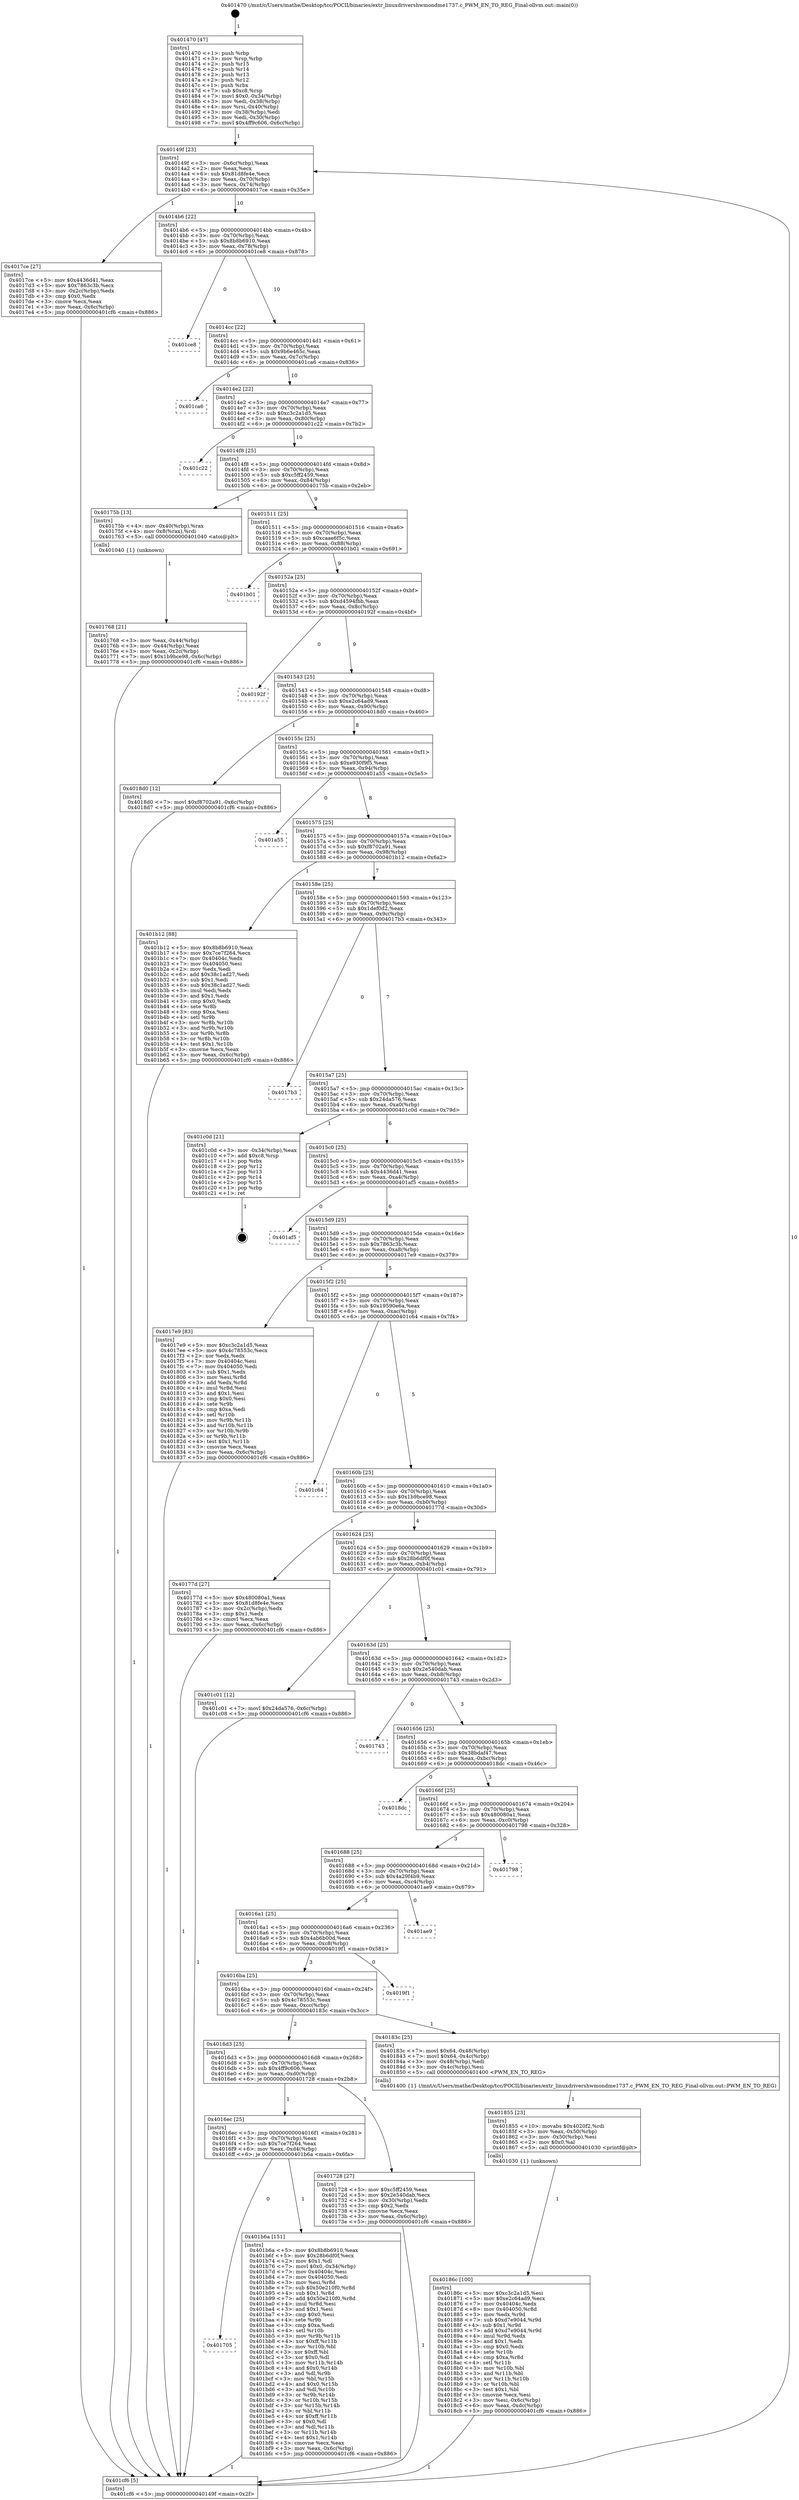digraph "0x401470" {
  label = "0x401470 (/mnt/c/Users/mathe/Desktop/tcc/POCII/binaries/extr_linuxdrivershwmondme1737.c_PWM_EN_TO_REG_Final-ollvm.out::main(0))"
  labelloc = "t"
  node[shape=record]

  Entry [label="",width=0.3,height=0.3,shape=circle,fillcolor=black,style=filled]
  "0x40149f" [label="{
     0x40149f [23]\l
     | [instrs]\l
     &nbsp;&nbsp;0x40149f \<+3\>: mov -0x6c(%rbp),%eax\l
     &nbsp;&nbsp;0x4014a2 \<+2\>: mov %eax,%ecx\l
     &nbsp;&nbsp;0x4014a4 \<+6\>: sub $0x81d8fe4e,%ecx\l
     &nbsp;&nbsp;0x4014aa \<+3\>: mov %eax,-0x70(%rbp)\l
     &nbsp;&nbsp;0x4014ad \<+3\>: mov %ecx,-0x74(%rbp)\l
     &nbsp;&nbsp;0x4014b0 \<+6\>: je 00000000004017ce \<main+0x35e\>\l
  }"]
  "0x4017ce" [label="{
     0x4017ce [27]\l
     | [instrs]\l
     &nbsp;&nbsp;0x4017ce \<+5\>: mov $0x4436d41,%eax\l
     &nbsp;&nbsp;0x4017d3 \<+5\>: mov $0x7863c3b,%ecx\l
     &nbsp;&nbsp;0x4017d8 \<+3\>: mov -0x2c(%rbp),%edx\l
     &nbsp;&nbsp;0x4017db \<+3\>: cmp $0x0,%edx\l
     &nbsp;&nbsp;0x4017de \<+3\>: cmove %ecx,%eax\l
     &nbsp;&nbsp;0x4017e1 \<+3\>: mov %eax,-0x6c(%rbp)\l
     &nbsp;&nbsp;0x4017e4 \<+5\>: jmp 0000000000401cf6 \<main+0x886\>\l
  }"]
  "0x4014b6" [label="{
     0x4014b6 [22]\l
     | [instrs]\l
     &nbsp;&nbsp;0x4014b6 \<+5\>: jmp 00000000004014bb \<main+0x4b\>\l
     &nbsp;&nbsp;0x4014bb \<+3\>: mov -0x70(%rbp),%eax\l
     &nbsp;&nbsp;0x4014be \<+5\>: sub $0x8b8b6910,%eax\l
     &nbsp;&nbsp;0x4014c3 \<+3\>: mov %eax,-0x78(%rbp)\l
     &nbsp;&nbsp;0x4014c6 \<+6\>: je 0000000000401ce8 \<main+0x878\>\l
  }"]
  Exit [label="",width=0.3,height=0.3,shape=circle,fillcolor=black,style=filled,peripheries=2]
  "0x401ce8" [label="{
     0x401ce8\l
  }", style=dashed]
  "0x4014cc" [label="{
     0x4014cc [22]\l
     | [instrs]\l
     &nbsp;&nbsp;0x4014cc \<+5\>: jmp 00000000004014d1 \<main+0x61\>\l
     &nbsp;&nbsp;0x4014d1 \<+3\>: mov -0x70(%rbp),%eax\l
     &nbsp;&nbsp;0x4014d4 \<+5\>: sub $0x9b6e465c,%eax\l
     &nbsp;&nbsp;0x4014d9 \<+3\>: mov %eax,-0x7c(%rbp)\l
     &nbsp;&nbsp;0x4014dc \<+6\>: je 0000000000401ca6 \<main+0x836\>\l
  }"]
  "0x401705" [label="{
     0x401705\l
  }", style=dashed]
  "0x401ca6" [label="{
     0x401ca6\l
  }", style=dashed]
  "0x4014e2" [label="{
     0x4014e2 [22]\l
     | [instrs]\l
     &nbsp;&nbsp;0x4014e2 \<+5\>: jmp 00000000004014e7 \<main+0x77\>\l
     &nbsp;&nbsp;0x4014e7 \<+3\>: mov -0x70(%rbp),%eax\l
     &nbsp;&nbsp;0x4014ea \<+5\>: sub $0xc3c2a1d5,%eax\l
     &nbsp;&nbsp;0x4014ef \<+3\>: mov %eax,-0x80(%rbp)\l
     &nbsp;&nbsp;0x4014f2 \<+6\>: je 0000000000401c22 \<main+0x7b2\>\l
  }"]
  "0x401b6a" [label="{
     0x401b6a [151]\l
     | [instrs]\l
     &nbsp;&nbsp;0x401b6a \<+5\>: mov $0x8b8b6910,%eax\l
     &nbsp;&nbsp;0x401b6f \<+5\>: mov $0x28b6df0f,%ecx\l
     &nbsp;&nbsp;0x401b74 \<+2\>: mov $0x1,%dl\l
     &nbsp;&nbsp;0x401b76 \<+7\>: movl $0x0,-0x34(%rbp)\l
     &nbsp;&nbsp;0x401b7d \<+7\>: mov 0x40404c,%esi\l
     &nbsp;&nbsp;0x401b84 \<+7\>: mov 0x404050,%edi\l
     &nbsp;&nbsp;0x401b8b \<+3\>: mov %esi,%r8d\l
     &nbsp;&nbsp;0x401b8e \<+7\>: sub $0x50e210f0,%r8d\l
     &nbsp;&nbsp;0x401b95 \<+4\>: sub $0x1,%r8d\l
     &nbsp;&nbsp;0x401b99 \<+7\>: add $0x50e210f0,%r8d\l
     &nbsp;&nbsp;0x401ba0 \<+4\>: imul %r8d,%esi\l
     &nbsp;&nbsp;0x401ba4 \<+3\>: and $0x1,%esi\l
     &nbsp;&nbsp;0x401ba7 \<+3\>: cmp $0x0,%esi\l
     &nbsp;&nbsp;0x401baa \<+4\>: sete %r9b\l
     &nbsp;&nbsp;0x401bae \<+3\>: cmp $0xa,%edi\l
     &nbsp;&nbsp;0x401bb1 \<+4\>: setl %r10b\l
     &nbsp;&nbsp;0x401bb5 \<+3\>: mov %r9b,%r11b\l
     &nbsp;&nbsp;0x401bb8 \<+4\>: xor $0xff,%r11b\l
     &nbsp;&nbsp;0x401bbc \<+3\>: mov %r10b,%bl\l
     &nbsp;&nbsp;0x401bbf \<+3\>: xor $0xff,%bl\l
     &nbsp;&nbsp;0x401bc2 \<+3\>: xor $0x0,%dl\l
     &nbsp;&nbsp;0x401bc5 \<+3\>: mov %r11b,%r14b\l
     &nbsp;&nbsp;0x401bc8 \<+4\>: and $0x0,%r14b\l
     &nbsp;&nbsp;0x401bcc \<+3\>: and %dl,%r9b\l
     &nbsp;&nbsp;0x401bcf \<+3\>: mov %bl,%r15b\l
     &nbsp;&nbsp;0x401bd2 \<+4\>: and $0x0,%r15b\l
     &nbsp;&nbsp;0x401bd6 \<+3\>: and %dl,%r10b\l
     &nbsp;&nbsp;0x401bd9 \<+3\>: or %r9b,%r14b\l
     &nbsp;&nbsp;0x401bdc \<+3\>: or %r10b,%r15b\l
     &nbsp;&nbsp;0x401bdf \<+3\>: xor %r15b,%r14b\l
     &nbsp;&nbsp;0x401be2 \<+3\>: or %bl,%r11b\l
     &nbsp;&nbsp;0x401be5 \<+4\>: xor $0xff,%r11b\l
     &nbsp;&nbsp;0x401be9 \<+3\>: or $0x0,%dl\l
     &nbsp;&nbsp;0x401bec \<+3\>: and %dl,%r11b\l
     &nbsp;&nbsp;0x401bef \<+3\>: or %r11b,%r14b\l
     &nbsp;&nbsp;0x401bf2 \<+4\>: test $0x1,%r14b\l
     &nbsp;&nbsp;0x401bf6 \<+3\>: cmovne %ecx,%eax\l
     &nbsp;&nbsp;0x401bf9 \<+3\>: mov %eax,-0x6c(%rbp)\l
     &nbsp;&nbsp;0x401bfc \<+5\>: jmp 0000000000401cf6 \<main+0x886\>\l
  }"]
  "0x401c22" [label="{
     0x401c22\l
  }", style=dashed]
  "0x4014f8" [label="{
     0x4014f8 [25]\l
     | [instrs]\l
     &nbsp;&nbsp;0x4014f8 \<+5\>: jmp 00000000004014fd \<main+0x8d\>\l
     &nbsp;&nbsp;0x4014fd \<+3\>: mov -0x70(%rbp),%eax\l
     &nbsp;&nbsp;0x401500 \<+5\>: sub $0xc5ff2459,%eax\l
     &nbsp;&nbsp;0x401505 \<+6\>: mov %eax,-0x84(%rbp)\l
     &nbsp;&nbsp;0x40150b \<+6\>: je 000000000040175b \<main+0x2eb\>\l
  }"]
  "0x40186c" [label="{
     0x40186c [100]\l
     | [instrs]\l
     &nbsp;&nbsp;0x40186c \<+5\>: mov $0xc3c2a1d5,%esi\l
     &nbsp;&nbsp;0x401871 \<+5\>: mov $0xe2c64ad9,%ecx\l
     &nbsp;&nbsp;0x401876 \<+7\>: mov 0x40404c,%edx\l
     &nbsp;&nbsp;0x40187d \<+8\>: mov 0x404050,%r8d\l
     &nbsp;&nbsp;0x401885 \<+3\>: mov %edx,%r9d\l
     &nbsp;&nbsp;0x401888 \<+7\>: sub $0xd7e9044,%r9d\l
     &nbsp;&nbsp;0x40188f \<+4\>: sub $0x1,%r9d\l
     &nbsp;&nbsp;0x401893 \<+7\>: add $0xd7e9044,%r9d\l
     &nbsp;&nbsp;0x40189a \<+4\>: imul %r9d,%edx\l
     &nbsp;&nbsp;0x40189e \<+3\>: and $0x1,%edx\l
     &nbsp;&nbsp;0x4018a1 \<+3\>: cmp $0x0,%edx\l
     &nbsp;&nbsp;0x4018a4 \<+4\>: sete %r10b\l
     &nbsp;&nbsp;0x4018a8 \<+4\>: cmp $0xa,%r8d\l
     &nbsp;&nbsp;0x4018ac \<+4\>: setl %r11b\l
     &nbsp;&nbsp;0x4018b0 \<+3\>: mov %r10b,%bl\l
     &nbsp;&nbsp;0x4018b3 \<+3\>: and %r11b,%bl\l
     &nbsp;&nbsp;0x4018b6 \<+3\>: xor %r11b,%r10b\l
     &nbsp;&nbsp;0x4018b9 \<+3\>: or %r10b,%bl\l
     &nbsp;&nbsp;0x4018bc \<+3\>: test $0x1,%bl\l
     &nbsp;&nbsp;0x4018bf \<+3\>: cmovne %ecx,%esi\l
     &nbsp;&nbsp;0x4018c2 \<+3\>: mov %esi,-0x6c(%rbp)\l
     &nbsp;&nbsp;0x4018c5 \<+6\>: mov %eax,-0xdc(%rbp)\l
     &nbsp;&nbsp;0x4018cb \<+5\>: jmp 0000000000401cf6 \<main+0x886\>\l
  }"]
  "0x40175b" [label="{
     0x40175b [13]\l
     | [instrs]\l
     &nbsp;&nbsp;0x40175b \<+4\>: mov -0x40(%rbp),%rax\l
     &nbsp;&nbsp;0x40175f \<+4\>: mov 0x8(%rax),%rdi\l
     &nbsp;&nbsp;0x401763 \<+5\>: call 0000000000401040 \<atoi@plt\>\l
     | [calls]\l
     &nbsp;&nbsp;0x401040 \{1\} (unknown)\l
  }"]
  "0x401511" [label="{
     0x401511 [25]\l
     | [instrs]\l
     &nbsp;&nbsp;0x401511 \<+5\>: jmp 0000000000401516 \<main+0xa6\>\l
     &nbsp;&nbsp;0x401516 \<+3\>: mov -0x70(%rbp),%eax\l
     &nbsp;&nbsp;0x401519 \<+5\>: sub $0xcaae6f5c,%eax\l
     &nbsp;&nbsp;0x40151e \<+6\>: mov %eax,-0x88(%rbp)\l
     &nbsp;&nbsp;0x401524 \<+6\>: je 0000000000401b01 \<main+0x691\>\l
  }"]
  "0x401855" [label="{
     0x401855 [23]\l
     | [instrs]\l
     &nbsp;&nbsp;0x401855 \<+10\>: movabs $0x4020f2,%rdi\l
     &nbsp;&nbsp;0x40185f \<+3\>: mov %eax,-0x50(%rbp)\l
     &nbsp;&nbsp;0x401862 \<+3\>: mov -0x50(%rbp),%esi\l
     &nbsp;&nbsp;0x401865 \<+2\>: mov $0x0,%al\l
     &nbsp;&nbsp;0x401867 \<+5\>: call 0000000000401030 \<printf@plt\>\l
     | [calls]\l
     &nbsp;&nbsp;0x401030 \{1\} (unknown)\l
  }"]
  "0x401b01" [label="{
     0x401b01\l
  }", style=dashed]
  "0x40152a" [label="{
     0x40152a [25]\l
     | [instrs]\l
     &nbsp;&nbsp;0x40152a \<+5\>: jmp 000000000040152f \<main+0xbf\>\l
     &nbsp;&nbsp;0x40152f \<+3\>: mov -0x70(%rbp),%eax\l
     &nbsp;&nbsp;0x401532 \<+5\>: sub $0xd4594fbb,%eax\l
     &nbsp;&nbsp;0x401537 \<+6\>: mov %eax,-0x8c(%rbp)\l
     &nbsp;&nbsp;0x40153d \<+6\>: je 000000000040192f \<main+0x4bf\>\l
  }"]
  "0x401768" [label="{
     0x401768 [21]\l
     | [instrs]\l
     &nbsp;&nbsp;0x401768 \<+3\>: mov %eax,-0x44(%rbp)\l
     &nbsp;&nbsp;0x40176b \<+3\>: mov -0x44(%rbp),%eax\l
     &nbsp;&nbsp;0x40176e \<+3\>: mov %eax,-0x2c(%rbp)\l
     &nbsp;&nbsp;0x401771 \<+7\>: movl $0x1b9bce98,-0x6c(%rbp)\l
     &nbsp;&nbsp;0x401778 \<+5\>: jmp 0000000000401cf6 \<main+0x886\>\l
  }"]
  "0x40192f" [label="{
     0x40192f\l
  }", style=dashed]
  "0x401543" [label="{
     0x401543 [25]\l
     | [instrs]\l
     &nbsp;&nbsp;0x401543 \<+5\>: jmp 0000000000401548 \<main+0xd8\>\l
     &nbsp;&nbsp;0x401548 \<+3\>: mov -0x70(%rbp),%eax\l
     &nbsp;&nbsp;0x40154b \<+5\>: sub $0xe2c64ad9,%eax\l
     &nbsp;&nbsp;0x401550 \<+6\>: mov %eax,-0x90(%rbp)\l
     &nbsp;&nbsp;0x401556 \<+6\>: je 00000000004018d0 \<main+0x460\>\l
  }"]
  "0x401470" [label="{
     0x401470 [47]\l
     | [instrs]\l
     &nbsp;&nbsp;0x401470 \<+1\>: push %rbp\l
     &nbsp;&nbsp;0x401471 \<+3\>: mov %rsp,%rbp\l
     &nbsp;&nbsp;0x401474 \<+2\>: push %r15\l
     &nbsp;&nbsp;0x401476 \<+2\>: push %r14\l
     &nbsp;&nbsp;0x401478 \<+2\>: push %r13\l
     &nbsp;&nbsp;0x40147a \<+2\>: push %r12\l
     &nbsp;&nbsp;0x40147c \<+1\>: push %rbx\l
     &nbsp;&nbsp;0x40147d \<+7\>: sub $0xc8,%rsp\l
     &nbsp;&nbsp;0x401484 \<+7\>: movl $0x0,-0x34(%rbp)\l
     &nbsp;&nbsp;0x40148b \<+3\>: mov %edi,-0x38(%rbp)\l
     &nbsp;&nbsp;0x40148e \<+4\>: mov %rsi,-0x40(%rbp)\l
     &nbsp;&nbsp;0x401492 \<+3\>: mov -0x38(%rbp),%edi\l
     &nbsp;&nbsp;0x401495 \<+3\>: mov %edi,-0x30(%rbp)\l
     &nbsp;&nbsp;0x401498 \<+7\>: movl $0x4ff9c606,-0x6c(%rbp)\l
  }"]
  "0x4018d0" [label="{
     0x4018d0 [12]\l
     | [instrs]\l
     &nbsp;&nbsp;0x4018d0 \<+7\>: movl $0xf8702a91,-0x6c(%rbp)\l
     &nbsp;&nbsp;0x4018d7 \<+5\>: jmp 0000000000401cf6 \<main+0x886\>\l
  }"]
  "0x40155c" [label="{
     0x40155c [25]\l
     | [instrs]\l
     &nbsp;&nbsp;0x40155c \<+5\>: jmp 0000000000401561 \<main+0xf1\>\l
     &nbsp;&nbsp;0x401561 \<+3\>: mov -0x70(%rbp),%eax\l
     &nbsp;&nbsp;0x401564 \<+5\>: sub $0xe930f9f5,%eax\l
     &nbsp;&nbsp;0x401569 \<+6\>: mov %eax,-0x94(%rbp)\l
     &nbsp;&nbsp;0x40156f \<+6\>: je 0000000000401a55 \<main+0x5e5\>\l
  }"]
  "0x401cf6" [label="{
     0x401cf6 [5]\l
     | [instrs]\l
     &nbsp;&nbsp;0x401cf6 \<+5\>: jmp 000000000040149f \<main+0x2f\>\l
  }"]
  "0x401a55" [label="{
     0x401a55\l
  }", style=dashed]
  "0x401575" [label="{
     0x401575 [25]\l
     | [instrs]\l
     &nbsp;&nbsp;0x401575 \<+5\>: jmp 000000000040157a \<main+0x10a\>\l
     &nbsp;&nbsp;0x40157a \<+3\>: mov -0x70(%rbp),%eax\l
     &nbsp;&nbsp;0x40157d \<+5\>: sub $0xf8702a91,%eax\l
     &nbsp;&nbsp;0x401582 \<+6\>: mov %eax,-0x98(%rbp)\l
     &nbsp;&nbsp;0x401588 \<+6\>: je 0000000000401b12 \<main+0x6a2\>\l
  }"]
  "0x4016ec" [label="{
     0x4016ec [25]\l
     | [instrs]\l
     &nbsp;&nbsp;0x4016ec \<+5\>: jmp 00000000004016f1 \<main+0x281\>\l
     &nbsp;&nbsp;0x4016f1 \<+3\>: mov -0x70(%rbp),%eax\l
     &nbsp;&nbsp;0x4016f4 \<+5\>: sub $0x7ce7f264,%eax\l
     &nbsp;&nbsp;0x4016f9 \<+6\>: mov %eax,-0xd4(%rbp)\l
     &nbsp;&nbsp;0x4016ff \<+6\>: je 0000000000401b6a \<main+0x6fa\>\l
  }"]
  "0x401b12" [label="{
     0x401b12 [88]\l
     | [instrs]\l
     &nbsp;&nbsp;0x401b12 \<+5\>: mov $0x8b8b6910,%eax\l
     &nbsp;&nbsp;0x401b17 \<+5\>: mov $0x7ce7f264,%ecx\l
     &nbsp;&nbsp;0x401b1c \<+7\>: mov 0x40404c,%edx\l
     &nbsp;&nbsp;0x401b23 \<+7\>: mov 0x404050,%esi\l
     &nbsp;&nbsp;0x401b2a \<+2\>: mov %edx,%edi\l
     &nbsp;&nbsp;0x401b2c \<+6\>: add $0x38c1ad27,%edi\l
     &nbsp;&nbsp;0x401b32 \<+3\>: sub $0x1,%edi\l
     &nbsp;&nbsp;0x401b35 \<+6\>: sub $0x38c1ad27,%edi\l
     &nbsp;&nbsp;0x401b3b \<+3\>: imul %edi,%edx\l
     &nbsp;&nbsp;0x401b3e \<+3\>: and $0x1,%edx\l
     &nbsp;&nbsp;0x401b41 \<+3\>: cmp $0x0,%edx\l
     &nbsp;&nbsp;0x401b44 \<+4\>: sete %r8b\l
     &nbsp;&nbsp;0x401b48 \<+3\>: cmp $0xa,%esi\l
     &nbsp;&nbsp;0x401b4b \<+4\>: setl %r9b\l
     &nbsp;&nbsp;0x401b4f \<+3\>: mov %r8b,%r10b\l
     &nbsp;&nbsp;0x401b52 \<+3\>: and %r9b,%r10b\l
     &nbsp;&nbsp;0x401b55 \<+3\>: xor %r9b,%r8b\l
     &nbsp;&nbsp;0x401b58 \<+3\>: or %r8b,%r10b\l
     &nbsp;&nbsp;0x401b5b \<+4\>: test $0x1,%r10b\l
     &nbsp;&nbsp;0x401b5f \<+3\>: cmovne %ecx,%eax\l
     &nbsp;&nbsp;0x401b62 \<+3\>: mov %eax,-0x6c(%rbp)\l
     &nbsp;&nbsp;0x401b65 \<+5\>: jmp 0000000000401cf6 \<main+0x886\>\l
  }"]
  "0x40158e" [label="{
     0x40158e [25]\l
     | [instrs]\l
     &nbsp;&nbsp;0x40158e \<+5\>: jmp 0000000000401593 \<main+0x123\>\l
     &nbsp;&nbsp;0x401593 \<+3\>: mov -0x70(%rbp),%eax\l
     &nbsp;&nbsp;0x401596 \<+5\>: sub $0x1def0d2,%eax\l
     &nbsp;&nbsp;0x40159b \<+6\>: mov %eax,-0x9c(%rbp)\l
     &nbsp;&nbsp;0x4015a1 \<+6\>: je 00000000004017b3 \<main+0x343\>\l
  }"]
  "0x401728" [label="{
     0x401728 [27]\l
     | [instrs]\l
     &nbsp;&nbsp;0x401728 \<+5\>: mov $0xc5ff2459,%eax\l
     &nbsp;&nbsp;0x40172d \<+5\>: mov $0x2e540dab,%ecx\l
     &nbsp;&nbsp;0x401732 \<+3\>: mov -0x30(%rbp),%edx\l
     &nbsp;&nbsp;0x401735 \<+3\>: cmp $0x2,%edx\l
     &nbsp;&nbsp;0x401738 \<+3\>: cmovne %ecx,%eax\l
     &nbsp;&nbsp;0x40173b \<+3\>: mov %eax,-0x6c(%rbp)\l
     &nbsp;&nbsp;0x40173e \<+5\>: jmp 0000000000401cf6 \<main+0x886\>\l
  }"]
  "0x4017b3" [label="{
     0x4017b3\l
  }", style=dashed]
  "0x4015a7" [label="{
     0x4015a7 [25]\l
     | [instrs]\l
     &nbsp;&nbsp;0x4015a7 \<+5\>: jmp 00000000004015ac \<main+0x13c\>\l
     &nbsp;&nbsp;0x4015ac \<+3\>: mov -0x70(%rbp),%eax\l
     &nbsp;&nbsp;0x4015af \<+5\>: sub $0x24da576,%eax\l
     &nbsp;&nbsp;0x4015b4 \<+6\>: mov %eax,-0xa0(%rbp)\l
     &nbsp;&nbsp;0x4015ba \<+6\>: je 0000000000401c0d \<main+0x79d\>\l
  }"]
  "0x4016d3" [label="{
     0x4016d3 [25]\l
     | [instrs]\l
     &nbsp;&nbsp;0x4016d3 \<+5\>: jmp 00000000004016d8 \<main+0x268\>\l
     &nbsp;&nbsp;0x4016d8 \<+3\>: mov -0x70(%rbp),%eax\l
     &nbsp;&nbsp;0x4016db \<+5\>: sub $0x4ff9c606,%eax\l
     &nbsp;&nbsp;0x4016e0 \<+6\>: mov %eax,-0xd0(%rbp)\l
     &nbsp;&nbsp;0x4016e6 \<+6\>: je 0000000000401728 \<main+0x2b8\>\l
  }"]
  "0x401c0d" [label="{
     0x401c0d [21]\l
     | [instrs]\l
     &nbsp;&nbsp;0x401c0d \<+3\>: mov -0x34(%rbp),%eax\l
     &nbsp;&nbsp;0x401c10 \<+7\>: add $0xc8,%rsp\l
     &nbsp;&nbsp;0x401c17 \<+1\>: pop %rbx\l
     &nbsp;&nbsp;0x401c18 \<+2\>: pop %r12\l
     &nbsp;&nbsp;0x401c1a \<+2\>: pop %r13\l
     &nbsp;&nbsp;0x401c1c \<+2\>: pop %r14\l
     &nbsp;&nbsp;0x401c1e \<+2\>: pop %r15\l
     &nbsp;&nbsp;0x401c20 \<+1\>: pop %rbp\l
     &nbsp;&nbsp;0x401c21 \<+1\>: ret\l
  }"]
  "0x4015c0" [label="{
     0x4015c0 [25]\l
     | [instrs]\l
     &nbsp;&nbsp;0x4015c0 \<+5\>: jmp 00000000004015c5 \<main+0x155\>\l
     &nbsp;&nbsp;0x4015c5 \<+3\>: mov -0x70(%rbp),%eax\l
     &nbsp;&nbsp;0x4015c8 \<+5\>: sub $0x4436d41,%eax\l
     &nbsp;&nbsp;0x4015cd \<+6\>: mov %eax,-0xa4(%rbp)\l
     &nbsp;&nbsp;0x4015d3 \<+6\>: je 0000000000401af5 \<main+0x685\>\l
  }"]
  "0x40183c" [label="{
     0x40183c [25]\l
     | [instrs]\l
     &nbsp;&nbsp;0x40183c \<+7\>: movl $0x64,-0x48(%rbp)\l
     &nbsp;&nbsp;0x401843 \<+7\>: movl $0x64,-0x4c(%rbp)\l
     &nbsp;&nbsp;0x40184a \<+3\>: mov -0x48(%rbp),%edi\l
     &nbsp;&nbsp;0x40184d \<+3\>: mov -0x4c(%rbp),%esi\l
     &nbsp;&nbsp;0x401850 \<+5\>: call 0000000000401400 \<PWM_EN_TO_REG\>\l
     | [calls]\l
     &nbsp;&nbsp;0x401400 \{1\} (/mnt/c/Users/mathe/Desktop/tcc/POCII/binaries/extr_linuxdrivershwmondme1737.c_PWM_EN_TO_REG_Final-ollvm.out::PWM_EN_TO_REG)\l
  }"]
  "0x401af5" [label="{
     0x401af5\l
  }", style=dashed]
  "0x4015d9" [label="{
     0x4015d9 [25]\l
     | [instrs]\l
     &nbsp;&nbsp;0x4015d9 \<+5\>: jmp 00000000004015de \<main+0x16e\>\l
     &nbsp;&nbsp;0x4015de \<+3\>: mov -0x70(%rbp),%eax\l
     &nbsp;&nbsp;0x4015e1 \<+5\>: sub $0x7863c3b,%eax\l
     &nbsp;&nbsp;0x4015e6 \<+6\>: mov %eax,-0xa8(%rbp)\l
     &nbsp;&nbsp;0x4015ec \<+6\>: je 00000000004017e9 \<main+0x379\>\l
  }"]
  "0x4016ba" [label="{
     0x4016ba [25]\l
     | [instrs]\l
     &nbsp;&nbsp;0x4016ba \<+5\>: jmp 00000000004016bf \<main+0x24f\>\l
     &nbsp;&nbsp;0x4016bf \<+3\>: mov -0x70(%rbp),%eax\l
     &nbsp;&nbsp;0x4016c2 \<+5\>: sub $0x4c78553c,%eax\l
     &nbsp;&nbsp;0x4016c7 \<+6\>: mov %eax,-0xcc(%rbp)\l
     &nbsp;&nbsp;0x4016cd \<+6\>: je 000000000040183c \<main+0x3cc\>\l
  }"]
  "0x4017e9" [label="{
     0x4017e9 [83]\l
     | [instrs]\l
     &nbsp;&nbsp;0x4017e9 \<+5\>: mov $0xc3c2a1d5,%eax\l
     &nbsp;&nbsp;0x4017ee \<+5\>: mov $0x4c78553c,%ecx\l
     &nbsp;&nbsp;0x4017f3 \<+2\>: xor %edx,%edx\l
     &nbsp;&nbsp;0x4017f5 \<+7\>: mov 0x40404c,%esi\l
     &nbsp;&nbsp;0x4017fc \<+7\>: mov 0x404050,%edi\l
     &nbsp;&nbsp;0x401803 \<+3\>: sub $0x1,%edx\l
     &nbsp;&nbsp;0x401806 \<+3\>: mov %esi,%r8d\l
     &nbsp;&nbsp;0x401809 \<+3\>: add %edx,%r8d\l
     &nbsp;&nbsp;0x40180c \<+4\>: imul %r8d,%esi\l
     &nbsp;&nbsp;0x401810 \<+3\>: and $0x1,%esi\l
     &nbsp;&nbsp;0x401813 \<+3\>: cmp $0x0,%esi\l
     &nbsp;&nbsp;0x401816 \<+4\>: sete %r9b\l
     &nbsp;&nbsp;0x40181a \<+3\>: cmp $0xa,%edi\l
     &nbsp;&nbsp;0x40181d \<+4\>: setl %r10b\l
     &nbsp;&nbsp;0x401821 \<+3\>: mov %r9b,%r11b\l
     &nbsp;&nbsp;0x401824 \<+3\>: and %r10b,%r11b\l
     &nbsp;&nbsp;0x401827 \<+3\>: xor %r10b,%r9b\l
     &nbsp;&nbsp;0x40182a \<+3\>: or %r9b,%r11b\l
     &nbsp;&nbsp;0x40182d \<+4\>: test $0x1,%r11b\l
     &nbsp;&nbsp;0x401831 \<+3\>: cmovne %ecx,%eax\l
     &nbsp;&nbsp;0x401834 \<+3\>: mov %eax,-0x6c(%rbp)\l
     &nbsp;&nbsp;0x401837 \<+5\>: jmp 0000000000401cf6 \<main+0x886\>\l
  }"]
  "0x4015f2" [label="{
     0x4015f2 [25]\l
     | [instrs]\l
     &nbsp;&nbsp;0x4015f2 \<+5\>: jmp 00000000004015f7 \<main+0x187\>\l
     &nbsp;&nbsp;0x4015f7 \<+3\>: mov -0x70(%rbp),%eax\l
     &nbsp;&nbsp;0x4015fa \<+5\>: sub $0x19590e6a,%eax\l
     &nbsp;&nbsp;0x4015ff \<+6\>: mov %eax,-0xac(%rbp)\l
     &nbsp;&nbsp;0x401605 \<+6\>: je 0000000000401c64 \<main+0x7f4\>\l
  }"]
  "0x4019f1" [label="{
     0x4019f1\l
  }", style=dashed]
  "0x401c64" [label="{
     0x401c64\l
  }", style=dashed]
  "0x40160b" [label="{
     0x40160b [25]\l
     | [instrs]\l
     &nbsp;&nbsp;0x40160b \<+5\>: jmp 0000000000401610 \<main+0x1a0\>\l
     &nbsp;&nbsp;0x401610 \<+3\>: mov -0x70(%rbp),%eax\l
     &nbsp;&nbsp;0x401613 \<+5\>: sub $0x1b9bce98,%eax\l
     &nbsp;&nbsp;0x401618 \<+6\>: mov %eax,-0xb0(%rbp)\l
     &nbsp;&nbsp;0x40161e \<+6\>: je 000000000040177d \<main+0x30d\>\l
  }"]
  "0x4016a1" [label="{
     0x4016a1 [25]\l
     | [instrs]\l
     &nbsp;&nbsp;0x4016a1 \<+5\>: jmp 00000000004016a6 \<main+0x236\>\l
     &nbsp;&nbsp;0x4016a6 \<+3\>: mov -0x70(%rbp),%eax\l
     &nbsp;&nbsp;0x4016a9 \<+5\>: sub $0x4ab6b00d,%eax\l
     &nbsp;&nbsp;0x4016ae \<+6\>: mov %eax,-0xc8(%rbp)\l
     &nbsp;&nbsp;0x4016b4 \<+6\>: je 00000000004019f1 \<main+0x581\>\l
  }"]
  "0x40177d" [label="{
     0x40177d [27]\l
     | [instrs]\l
     &nbsp;&nbsp;0x40177d \<+5\>: mov $0x480080a1,%eax\l
     &nbsp;&nbsp;0x401782 \<+5\>: mov $0x81d8fe4e,%ecx\l
     &nbsp;&nbsp;0x401787 \<+3\>: mov -0x2c(%rbp),%edx\l
     &nbsp;&nbsp;0x40178a \<+3\>: cmp $0x1,%edx\l
     &nbsp;&nbsp;0x40178d \<+3\>: cmovl %ecx,%eax\l
     &nbsp;&nbsp;0x401790 \<+3\>: mov %eax,-0x6c(%rbp)\l
     &nbsp;&nbsp;0x401793 \<+5\>: jmp 0000000000401cf6 \<main+0x886\>\l
  }"]
  "0x401624" [label="{
     0x401624 [25]\l
     | [instrs]\l
     &nbsp;&nbsp;0x401624 \<+5\>: jmp 0000000000401629 \<main+0x1b9\>\l
     &nbsp;&nbsp;0x401629 \<+3\>: mov -0x70(%rbp),%eax\l
     &nbsp;&nbsp;0x40162c \<+5\>: sub $0x28b6df0f,%eax\l
     &nbsp;&nbsp;0x401631 \<+6\>: mov %eax,-0xb4(%rbp)\l
     &nbsp;&nbsp;0x401637 \<+6\>: je 0000000000401c01 \<main+0x791\>\l
  }"]
  "0x401ae9" [label="{
     0x401ae9\l
  }", style=dashed]
  "0x401c01" [label="{
     0x401c01 [12]\l
     | [instrs]\l
     &nbsp;&nbsp;0x401c01 \<+7\>: movl $0x24da576,-0x6c(%rbp)\l
     &nbsp;&nbsp;0x401c08 \<+5\>: jmp 0000000000401cf6 \<main+0x886\>\l
  }"]
  "0x40163d" [label="{
     0x40163d [25]\l
     | [instrs]\l
     &nbsp;&nbsp;0x40163d \<+5\>: jmp 0000000000401642 \<main+0x1d2\>\l
     &nbsp;&nbsp;0x401642 \<+3\>: mov -0x70(%rbp),%eax\l
     &nbsp;&nbsp;0x401645 \<+5\>: sub $0x2e540dab,%eax\l
     &nbsp;&nbsp;0x40164a \<+6\>: mov %eax,-0xb8(%rbp)\l
     &nbsp;&nbsp;0x401650 \<+6\>: je 0000000000401743 \<main+0x2d3\>\l
  }"]
  "0x401688" [label="{
     0x401688 [25]\l
     | [instrs]\l
     &nbsp;&nbsp;0x401688 \<+5\>: jmp 000000000040168d \<main+0x21d\>\l
     &nbsp;&nbsp;0x40168d \<+3\>: mov -0x70(%rbp),%eax\l
     &nbsp;&nbsp;0x401690 \<+5\>: sub $0x4a29f4b9,%eax\l
     &nbsp;&nbsp;0x401695 \<+6\>: mov %eax,-0xc4(%rbp)\l
     &nbsp;&nbsp;0x40169b \<+6\>: je 0000000000401ae9 \<main+0x679\>\l
  }"]
  "0x401743" [label="{
     0x401743\l
  }", style=dashed]
  "0x401656" [label="{
     0x401656 [25]\l
     | [instrs]\l
     &nbsp;&nbsp;0x401656 \<+5\>: jmp 000000000040165b \<main+0x1eb\>\l
     &nbsp;&nbsp;0x40165b \<+3\>: mov -0x70(%rbp),%eax\l
     &nbsp;&nbsp;0x40165e \<+5\>: sub $0x38bdaf47,%eax\l
     &nbsp;&nbsp;0x401663 \<+6\>: mov %eax,-0xbc(%rbp)\l
     &nbsp;&nbsp;0x401669 \<+6\>: je 00000000004018dc \<main+0x46c\>\l
  }"]
  "0x401798" [label="{
     0x401798\l
  }", style=dashed]
  "0x4018dc" [label="{
     0x4018dc\l
  }", style=dashed]
  "0x40166f" [label="{
     0x40166f [25]\l
     | [instrs]\l
     &nbsp;&nbsp;0x40166f \<+5\>: jmp 0000000000401674 \<main+0x204\>\l
     &nbsp;&nbsp;0x401674 \<+3\>: mov -0x70(%rbp),%eax\l
     &nbsp;&nbsp;0x401677 \<+5\>: sub $0x480080a1,%eax\l
     &nbsp;&nbsp;0x40167c \<+6\>: mov %eax,-0xc0(%rbp)\l
     &nbsp;&nbsp;0x401682 \<+6\>: je 0000000000401798 \<main+0x328\>\l
  }"]
  Entry -> "0x401470" [label=" 1"]
  "0x40149f" -> "0x4017ce" [label=" 1"]
  "0x40149f" -> "0x4014b6" [label=" 10"]
  "0x401c0d" -> Exit [label=" 1"]
  "0x4014b6" -> "0x401ce8" [label=" 0"]
  "0x4014b6" -> "0x4014cc" [label=" 10"]
  "0x401c01" -> "0x401cf6" [label=" 1"]
  "0x4014cc" -> "0x401ca6" [label=" 0"]
  "0x4014cc" -> "0x4014e2" [label=" 10"]
  "0x401b6a" -> "0x401cf6" [label=" 1"]
  "0x4014e2" -> "0x401c22" [label=" 0"]
  "0x4014e2" -> "0x4014f8" [label=" 10"]
  "0x4016ec" -> "0x401705" [label=" 0"]
  "0x4014f8" -> "0x40175b" [label=" 1"]
  "0x4014f8" -> "0x401511" [label=" 9"]
  "0x4016ec" -> "0x401b6a" [label=" 1"]
  "0x401511" -> "0x401b01" [label=" 0"]
  "0x401511" -> "0x40152a" [label=" 9"]
  "0x401b12" -> "0x401cf6" [label=" 1"]
  "0x40152a" -> "0x40192f" [label=" 0"]
  "0x40152a" -> "0x401543" [label=" 9"]
  "0x4018d0" -> "0x401cf6" [label=" 1"]
  "0x401543" -> "0x4018d0" [label=" 1"]
  "0x401543" -> "0x40155c" [label=" 8"]
  "0x40186c" -> "0x401cf6" [label=" 1"]
  "0x40155c" -> "0x401a55" [label=" 0"]
  "0x40155c" -> "0x401575" [label=" 8"]
  "0x401855" -> "0x40186c" [label=" 1"]
  "0x401575" -> "0x401b12" [label=" 1"]
  "0x401575" -> "0x40158e" [label=" 7"]
  "0x40183c" -> "0x401855" [label=" 1"]
  "0x40158e" -> "0x4017b3" [label=" 0"]
  "0x40158e" -> "0x4015a7" [label=" 7"]
  "0x4017e9" -> "0x401cf6" [label=" 1"]
  "0x4015a7" -> "0x401c0d" [label=" 1"]
  "0x4015a7" -> "0x4015c0" [label=" 6"]
  "0x40177d" -> "0x401cf6" [label=" 1"]
  "0x4015c0" -> "0x401af5" [label=" 0"]
  "0x4015c0" -> "0x4015d9" [label=" 6"]
  "0x401768" -> "0x401cf6" [label=" 1"]
  "0x4015d9" -> "0x4017e9" [label=" 1"]
  "0x4015d9" -> "0x4015f2" [label=" 5"]
  "0x401cf6" -> "0x40149f" [label=" 10"]
  "0x4015f2" -> "0x401c64" [label=" 0"]
  "0x4015f2" -> "0x40160b" [label=" 5"]
  "0x401470" -> "0x40149f" [label=" 1"]
  "0x40160b" -> "0x40177d" [label=" 1"]
  "0x40160b" -> "0x401624" [label=" 4"]
  "0x4016d3" -> "0x4016ec" [label=" 1"]
  "0x401624" -> "0x401c01" [label=" 1"]
  "0x401624" -> "0x40163d" [label=" 3"]
  "0x4016d3" -> "0x401728" [label=" 1"]
  "0x40163d" -> "0x401743" [label=" 0"]
  "0x40163d" -> "0x401656" [label=" 3"]
  "0x4016ba" -> "0x4016d3" [label=" 2"]
  "0x401656" -> "0x4018dc" [label=" 0"]
  "0x401656" -> "0x40166f" [label=" 3"]
  "0x4016ba" -> "0x40183c" [label=" 1"]
  "0x40166f" -> "0x401798" [label=" 0"]
  "0x40166f" -> "0x401688" [label=" 3"]
  "0x4017ce" -> "0x401cf6" [label=" 1"]
  "0x401688" -> "0x401ae9" [label=" 0"]
  "0x401688" -> "0x4016a1" [label=" 3"]
  "0x401728" -> "0x401cf6" [label=" 1"]
  "0x4016a1" -> "0x4019f1" [label=" 0"]
  "0x4016a1" -> "0x4016ba" [label=" 3"]
  "0x40175b" -> "0x401768" [label=" 1"]
}
